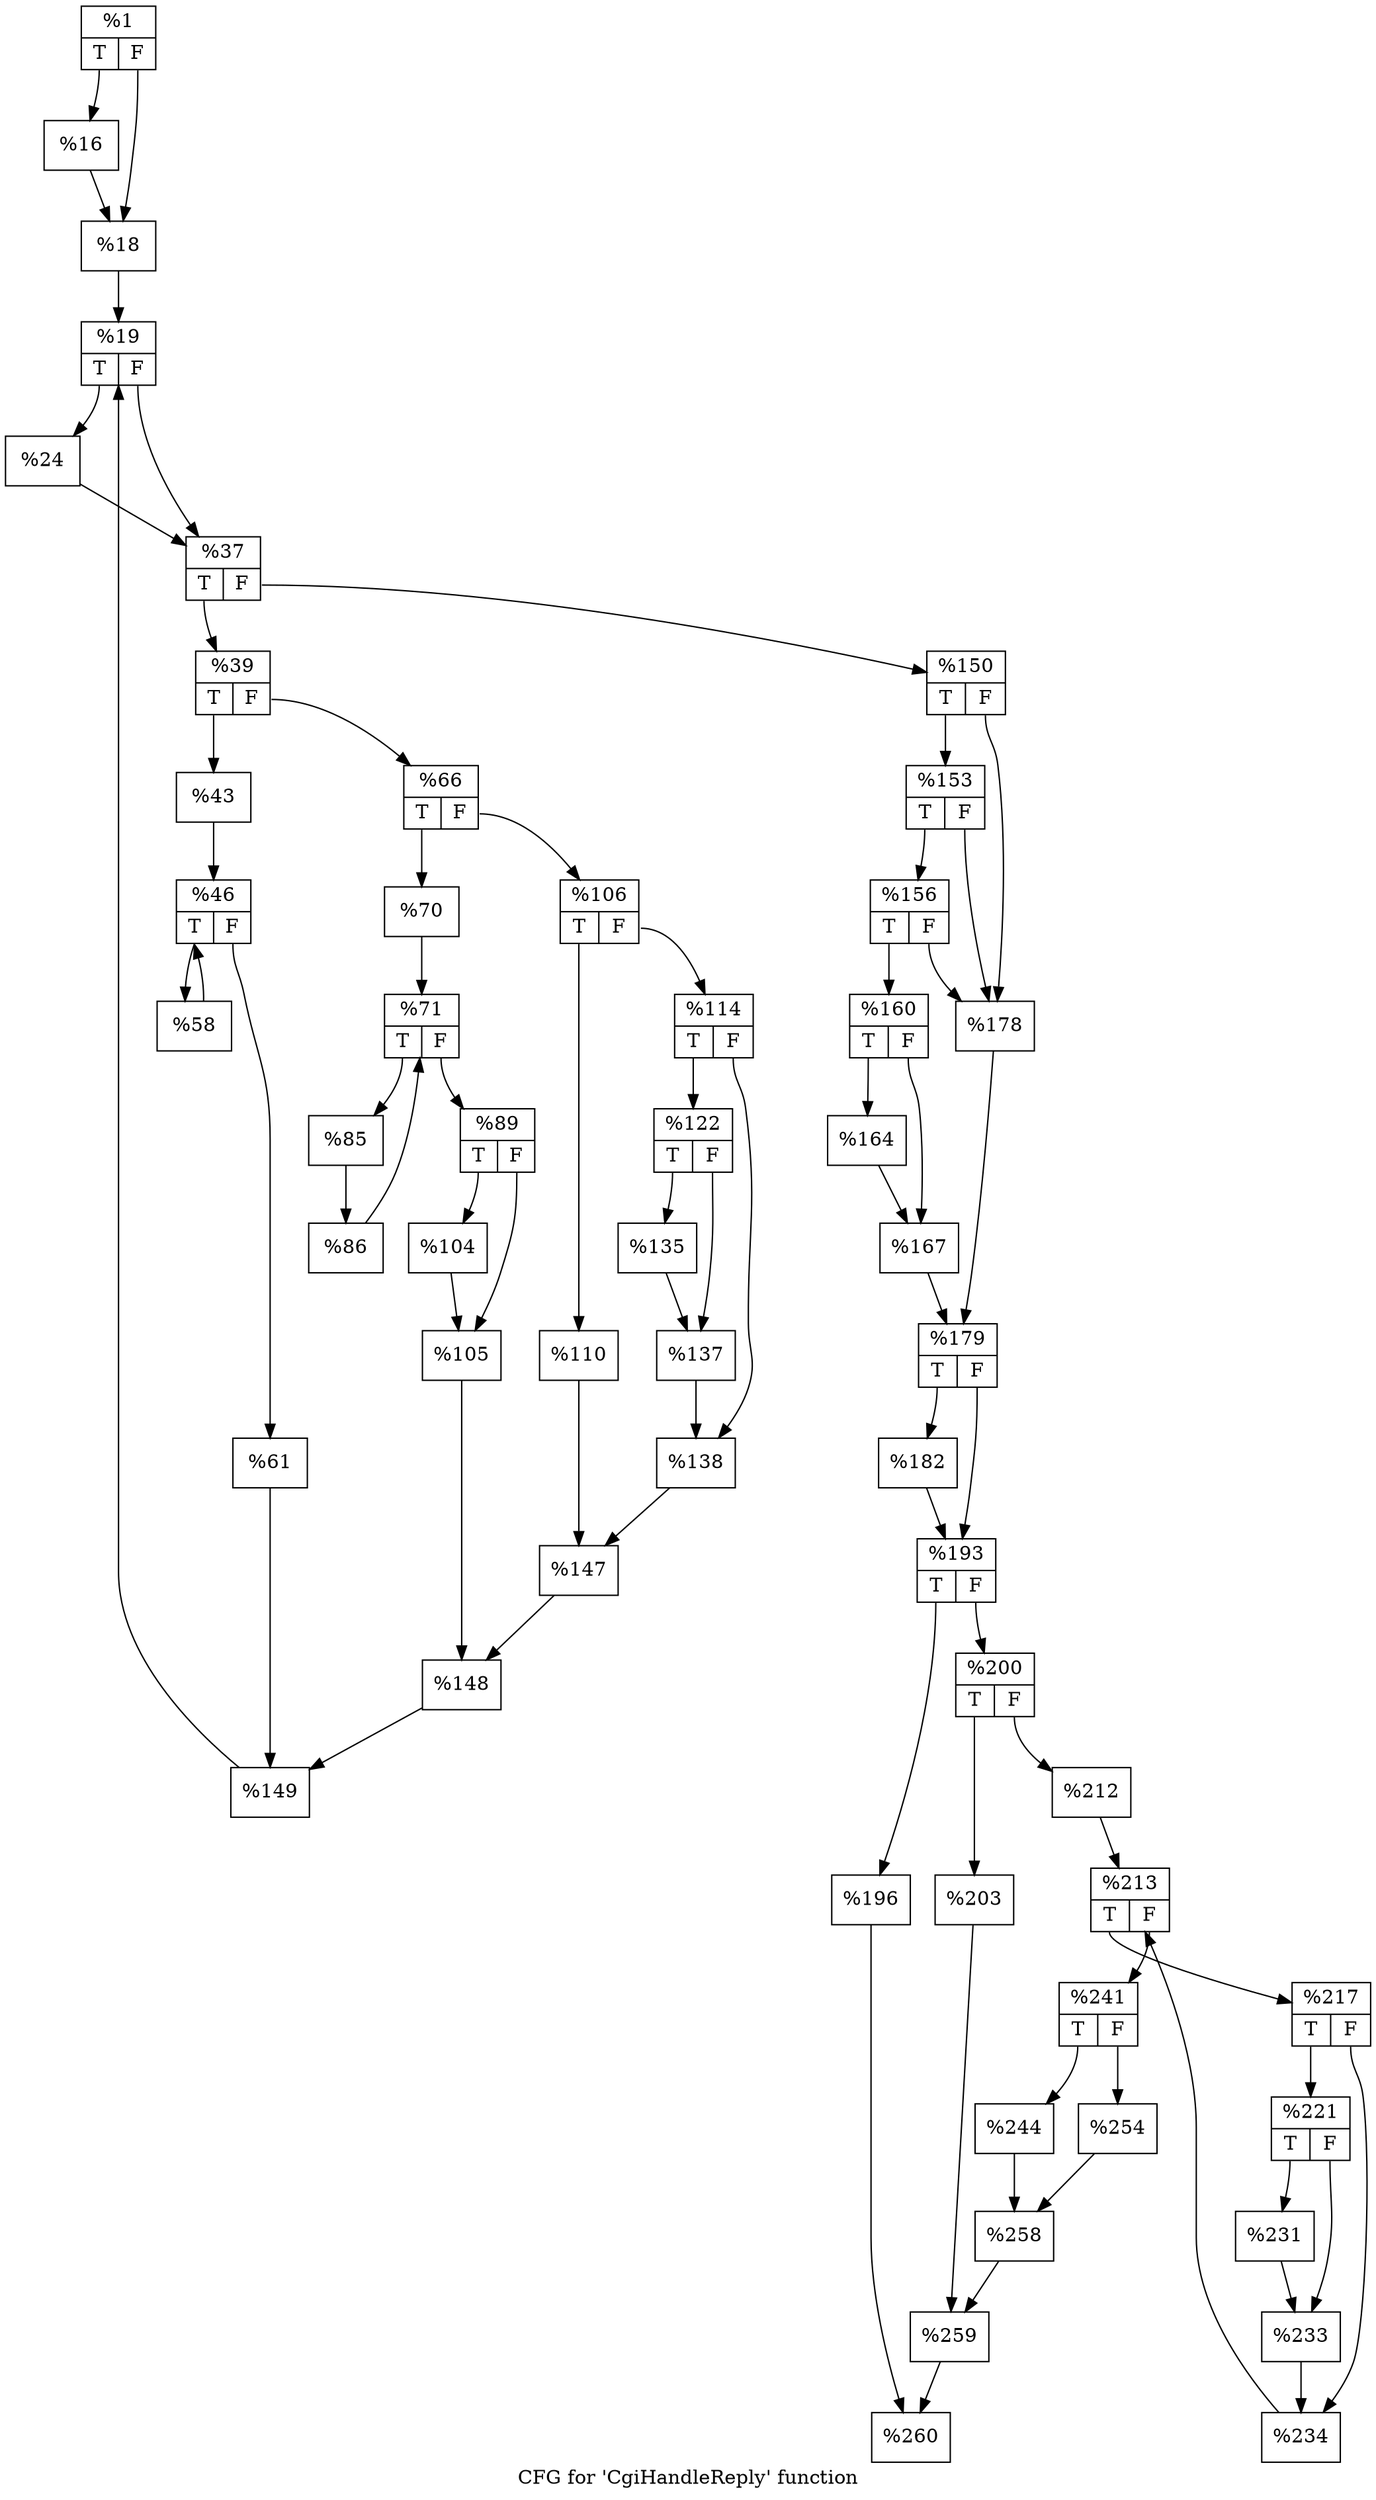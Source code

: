 digraph "CFG for 'CgiHandleReply' function" {
	label="CFG for 'CgiHandleReply' function";

	Node0x106f8a0 [shape=record,label="{%1|{<s0>T|<s1>F}}"];
	Node0x106f8a0:s0 -> Node0x106f920;
	Node0x106f8a0:s1 -> Node0x10700c0;
	Node0x106f920 [shape=record,label="{%16}"];
	Node0x106f920 -> Node0x10700c0;
	Node0x10700c0 [shape=record,label="{%18}"];
	Node0x10700c0 -> Node0x10702d0;
	Node0x10702d0 [shape=record,label="{%19|{<s0>T|<s1>F}}"];
	Node0x10702d0:s0 -> Node0x1070610;
	Node0x10702d0:s1 -> Node0x1070660;
	Node0x1070610 [shape=record,label="{%24}"];
	Node0x1070610 -> Node0x1070660;
	Node0x1070660 [shape=record,label="{%37|{<s0>T|<s1>F}}"];
	Node0x1070660:s0 -> Node0x1070d20;
	Node0x1070660:s1 -> Node0x1070d70;
	Node0x1070d20 [shape=record,label="{%39|{<s0>T|<s1>F}}"];
	Node0x1070d20:s0 -> Node0x1071270;
	Node0x1070d20:s1 -> Node0x10712c0;
	Node0x1071270 [shape=record,label="{%43}"];
	Node0x1071270 -> Node0x1071780;
	Node0x1071780 [shape=record,label="{%46|{<s0>T|<s1>F}}"];
	Node0x1071780:s0 -> Node0x1071cf0;
	Node0x1071780:s1 -> Node0x1071d40;
	Node0x1071cf0 [shape=record,label="{%58}"];
	Node0x1071cf0 -> Node0x1071780;
	Node0x1071d40 [shape=record,label="{%61}"];
	Node0x1071d40 -> Node0x1072380;
	Node0x10712c0 [shape=record,label="{%66|{<s0>T|<s1>F}}"];
	Node0x10712c0:s0 -> Node0x1072730;
	Node0x10712c0:s1 -> Node0x1072780;
	Node0x1072730 [shape=record,label="{%70}"];
	Node0x1072730 -> Node0x10728e0;
	Node0x10728e0 [shape=record,label="{%71|{<s0>T|<s1>F}}"];
	Node0x10728e0:s0 -> Node0x1072f50;
	Node0x10728e0:s1 -> Node0x1072fa0;
	Node0x1072f50 [shape=record,label="{%85}"];
	Node0x1072f50 -> Node0x1073080;
	Node0x1073080 [shape=record,label="{%86}"];
	Node0x1073080 -> Node0x10728e0;
	Node0x1072fa0 [shape=record,label="{%89|{<s0>T|<s1>F}}"];
	Node0x1072fa0:s0 -> Node0x1073cb0;
	Node0x1072fa0:s1 -> Node0x1073d00;
	Node0x1073cb0 [shape=record,label="{%104}"];
	Node0x1073cb0 -> Node0x1073d00;
	Node0x1073d00 [shape=record,label="{%105}"];
	Node0x1073d00 -> Node0x1073f40;
	Node0x1072780 [shape=record,label="{%106|{<s0>T|<s1>F}}"];
	Node0x1072780:s0 -> Node0x1074240;
	Node0x1072780:s1 -> Node0x1074290;
	Node0x1074240 [shape=record,label="{%110}"];
	Node0x1074240 -> Node0x1074660;
	Node0x1074290 [shape=record,label="{%114|{<s0>T|<s1>F}}"];
	Node0x1074290:s0 -> Node0x1074b20;
	Node0x1074290:s1 -> Node0x1074b70;
	Node0x1074b20 [shape=record,label="{%122|{<s0>T|<s1>F}}"];
	Node0x1074b20:s0 -> Node0x1075c30;
	Node0x1074b20:s1 -> Node0x1075c80;
	Node0x1075c30 [shape=record,label="{%135}"];
	Node0x1075c30 -> Node0x1075c80;
	Node0x1075c80 [shape=record,label="{%137}"];
	Node0x1075c80 -> Node0x1074b70;
	Node0x1074b70 [shape=record,label="{%138}"];
	Node0x1074b70 -> Node0x1074660;
	Node0x1074660 [shape=record,label="{%147}"];
	Node0x1074660 -> Node0x1073f40;
	Node0x1073f40 [shape=record,label="{%148}"];
	Node0x1073f40 -> Node0x1072380;
	Node0x1072380 [shape=record,label="{%149}"];
	Node0x1072380 -> Node0x10702d0;
	Node0x1070d70 [shape=record,label="{%150|{<s0>T|<s1>F}}"];
	Node0x1070d70:s0 -> Node0x10768a0;
	Node0x1070d70:s1 -> Node0x10768f0;
	Node0x10768a0 [shape=record,label="{%153|{<s0>T|<s1>F}}"];
	Node0x10768a0:s0 -> Node0x1076aa0;
	Node0x10768a0:s1 -> Node0x10768f0;
	Node0x1076aa0 [shape=record,label="{%156|{<s0>T|<s1>F}}"];
	Node0x1076aa0:s0 -> Node0x1076cb0;
	Node0x1076aa0:s1 -> Node0x10768f0;
	Node0x1076cb0 [shape=record,label="{%160|{<s0>T|<s1>F}}"];
	Node0x1076cb0:s0 -> Node0x1077010;
	Node0x1076cb0:s1 -> Node0x1077060;
	Node0x1077010 [shape=record,label="{%164}"];
	Node0x1077010 -> Node0x1077060;
	Node0x1077060 [shape=record,label="{%167}"];
	Node0x1077060 -> Node0x1077920;
	Node0x10768f0 [shape=record,label="{%178}"];
	Node0x10768f0 -> Node0x1077920;
	Node0x1077920 [shape=record,label="{%179|{<s0>T|<s1>F}}"];
	Node0x1077920:s0 -> Node0x1077c50;
	Node0x1077920:s1 -> Node0x1077ca0;
	Node0x1077c50 [shape=record,label="{%182}"];
	Node0x1077c50 -> Node0x1077ca0;
	Node0x1077ca0 [shape=record,label="{%193|{<s0>T|<s1>F}}"];
	Node0x1077ca0:s0 -> Node0x10784b0;
	Node0x1077ca0:s1 -> Node0x1078500;
	Node0x10784b0 [shape=record,label="{%196}"];
	Node0x10784b0 -> Node0x1078880;
	Node0x1078500 [shape=record,label="{%200|{<s0>T|<s1>F}}"];
	Node0x1078500:s0 -> Node0x1078a00;
	Node0x1078500:s1 -> Node0x1078a50;
	Node0x1078a00 [shape=record,label="{%203}"];
	Node0x1078a00 -> Node0x10791e0;
	Node0x1078a50 [shape=record,label="{%212}"];
	Node0x1078a50 -> Node0x1079290;
	Node0x1079290 [shape=record,label="{%213|{<s0>T|<s1>F}}"];
	Node0x1079290:s0 -> Node0x1079680;
	Node0x1079290:s1 -> Node0x10796d0;
	Node0x1079680 [shape=record,label="{%217|{<s0>T|<s1>F}}"];
	Node0x1079680:s0 -> Node0x10798e0;
	Node0x1079680:s1 -> Node0x1079930;
	Node0x10798e0 [shape=record,label="{%221|{<s0>T|<s1>F}}"];
	Node0x10798e0:s0 -> Node0x1079f80;
	Node0x10798e0:s1 -> Node0x1079fd0;
	Node0x1079f80 [shape=record,label="{%231}"];
	Node0x1079f80 -> Node0x1079fd0;
	Node0x1079fd0 [shape=record,label="{%233}"];
	Node0x1079fd0 -> Node0x1079930;
	Node0x1079930 [shape=record,label="{%234}"];
	Node0x1079930 -> Node0x1079290;
	Node0x10796d0 [shape=record,label="{%241|{<s0>T|<s1>F}}"];
	Node0x10796d0:s0 -> Node0x107a7a0;
	Node0x10796d0:s1 -> Node0x107a7f0;
	Node0x107a7a0 [shape=record,label="{%244}"];
	Node0x107a7a0 -> Node0x107ae80;
	Node0x107a7f0 [shape=record,label="{%254}"];
	Node0x107a7f0 -> Node0x107ae80;
	Node0x107ae80 [shape=record,label="{%258}"];
	Node0x107ae80 -> Node0x10791e0;
	Node0x10791e0 [shape=record,label="{%259}"];
	Node0x10791e0 -> Node0x1078880;
	Node0x1078880 [shape=record,label="{%260}"];
}

